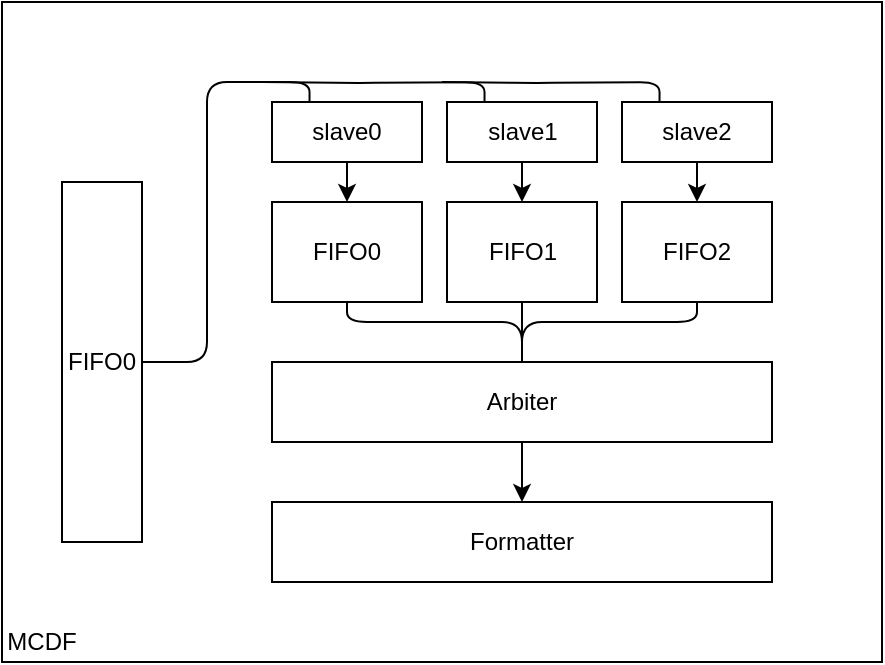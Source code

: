 <mxfile version="13.7.6" type="github">
  <diagram id="-qIr2_UXZxA3kkLqqSqM" name="Page-1">
    <mxGraphModel dx="677" dy="363" grid="1" gridSize="10" guides="1" tooltips="1" connect="1" arrows="1" fold="1" page="1" pageScale="1" pageWidth="850" pageHeight="1100" math="0" shadow="0">
      <root>
        <mxCell id="0" />
        <mxCell id="1" parent="0" />
        <mxCell id="Y9nZwd153pjmUSm361T4-1" value="&lt;br&gt;&lt;br&gt;&lt;br&gt;&lt;br&gt;" style="rounded=0;whiteSpace=wrap;html=1;" vertex="1" parent="1">
          <mxGeometry x="220" y="200" width="440" height="330" as="geometry" />
        </mxCell>
        <mxCell id="Y9nZwd153pjmUSm361T4-21" style="edgeStyle=orthogonalEdgeStyle;rounded=0;orthogonalLoop=1;jettySize=auto;html=1;exitX=0.5;exitY=1;exitDx=0;exitDy=0;entryX=0.5;entryY=0;entryDx=0;entryDy=0;" edge="1" parent="1" source="Y9nZwd153pjmUSm361T4-2" target="Y9nZwd153pjmUSm361T4-7">
          <mxGeometry relative="1" as="geometry" />
        </mxCell>
        <mxCell id="Y9nZwd153pjmUSm361T4-2" value="slave0" style="rounded=0;whiteSpace=wrap;html=1;" vertex="1" parent="1">
          <mxGeometry x="355" y="250" width="75" height="30" as="geometry" />
        </mxCell>
        <mxCell id="Y9nZwd153pjmUSm361T4-101" style="edgeStyle=elbowEdgeStyle;rounded=0;sketch=0;jumpStyle=none;orthogonalLoop=1;jettySize=auto;html=1;exitX=1;exitY=0.5;exitDx=0;exitDy=0;shadow=0;startArrow=none;startFill=0;endArrow=none;endFill=0;" edge="1" parent="1" source="Y9nZwd153pjmUSm361T4-6" target="Y9nZwd153pjmUSm361T4-1">
          <mxGeometry relative="1" as="geometry">
            <Array as="points">
              <mxPoint x="320" y="360" />
            </Array>
          </mxGeometry>
        </mxCell>
        <mxCell id="Y9nZwd153pjmUSm361T4-6" value="FIFO0" style="rounded=0;whiteSpace=wrap;html=1;" vertex="1" parent="1">
          <mxGeometry x="250" y="290" width="40" height="180" as="geometry" />
        </mxCell>
        <mxCell id="Y9nZwd153pjmUSm361T4-98" style="edgeStyle=orthogonalEdgeStyle;rounded=0;sketch=0;jumpStyle=none;orthogonalLoop=1;jettySize=auto;html=1;exitX=0.5;exitY=1;exitDx=0;exitDy=0;shadow=0;startArrow=none;startFill=0;endArrow=none;endFill=0;" edge="1" parent="1" source="Y9nZwd153pjmUSm361T4-9" target="Y9nZwd153pjmUSm361T4-15">
          <mxGeometry relative="1" as="geometry" />
        </mxCell>
        <mxCell id="Y9nZwd153pjmUSm361T4-9" value="FIFO1" style="rounded=0;whiteSpace=wrap;html=1;" vertex="1" parent="1">
          <mxGeometry x="442.5" y="300" width="75" height="50" as="geometry" />
        </mxCell>
        <mxCell id="Y9nZwd153pjmUSm361T4-22" style="edgeStyle=orthogonalEdgeStyle;rounded=0;orthogonalLoop=1;jettySize=auto;html=1;exitX=0.5;exitY=1;exitDx=0;exitDy=0;entryX=0.5;entryY=0;entryDx=0;entryDy=0;" edge="1" parent="1" source="Y9nZwd153pjmUSm361T4-11" target="Y9nZwd153pjmUSm361T4-9">
          <mxGeometry relative="1" as="geometry" />
        </mxCell>
        <mxCell id="Y9nZwd153pjmUSm361T4-11" value="slave1" style="rounded=0;whiteSpace=wrap;html=1;" vertex="1" parent="1">
          <mxGeometry x="442.5" y="250" width="75" height="30" as="geometry" />
        </mxCell>
        <mxCell id="Y9nZwd153pjmUSm361T4-12" value="FIFO2" style="rounded=0;whiteSpace=wrap;html=1;" vertex="1" parent="1">
          <mxGeometry x="530" y="300" width="75" height="50" as="geometry" />
        </mxCell>
        <mxCell id="Y9nZwd153pjmUSm361T4-23" style="edgeStyle=orthogonalEdgeStyle;rounded=0;orthogonalLoop=1;jettySize=auto;html=1;exitX=0.5;exitY=1;exitDx=0;exitDy=0;entryX=0.5;entryY=0;entryDx=0;entryDy=0;" edge="1" parent="1" source="Y9nZwd153pjmUSm361T4-13" target="Y9nZwd153pjmUSm361T4-12">
          <mxGeometry relative="1" as="geometry" />
        </mxCell>
        <mxCell id="Y9nZwd153pjmUSm361T4-13" value="slave2" style="rounded=0;whiteSpace=wrap;html=1;" vertex="1" parent="1">
          <mxGeometry x="530" y="250" width="75" height="30" as="geometry" />
        </mxCell>
        <mxCell id="Y9nZwd153pjmUSm361T4-14" value="MCDF&lt;br&gt;" style="text;html=1;strokeColor=none;fillColor=none;align=center;verticalAlign=middle;whiteSpace=wrap;rounded=0;" vertex="1" parent="1">
          <mxGeometry x="220" y="510" width="40" height="20" as="geometry" />
        </mxCell>
        <mxCell id="Y9nZwd153pjmUSm361T4-80" value="" style="edgeStyle=orthogonalEdgeStyle;rounded=0;jumpStyle=arc;orthogonalLoop=1;jettySize=auto;html=1;" edge="1" parent="1" source="Y9nZwd153pjmUSm361T4-15" target="Y9nZwd153pjmUSm361T4-79">
          <mxGeometry relative="1" as="geometry" />
        </mxCell>
        <mxCell id="Y9nZwd153pjmUSm361T4-15" value="Arbiter&lt;br&gt;" style="rounded=0;whiteSpace=wrap;html=1;" vertex="1" parent="1">
          <mxGeometry x="355" y="380" width="250" height="40" as="geometry" />
        </mxCell>
        <mxCell id="Y9nZwd153pjmUSm361T4-79" value="Formatter" style="whiteSpace=wrap;html=1;rounded=0;" vertex="1" parent="1">
          <mxGeometry x="355" y="450" width="250" height="40" as="geometry" />
        </mxCell>
        <mxCell id="Y9nZwd153pjmUSm361T4-7" value="FIFO0" style="rounded=0;whiteSpace=wrap;html=1;shadow=0;" vertex="1" parent="1">
          <mxGeometry x="355" y="300" width="75" height="50" as="geometry" />
        </mxCell>
        <mxCell id="Y9nZwd153pjmUSm361T4-99" value="" style="endArrow=none;html=1;shadow=0;entryX=0.5;entryY=1;entryDx=0;entryDy=0;edgeStyle=orthogonalEdgeStyle;exitX=0.5;exitY=0;exitDx=0;exitDy=0;" edge="1" parent="1" source="Y9nZwd153pjmUSm361T4-15" target="Y9nZwd153pjmUSm361T4-7">
          <mxGeometry width="50" height="50" relative="1" as="geometry">
            <mxPoint x="400" y="380" as="sourcePoint" />
            <mxPoint x="450" y="330" as="targetPoint" />
            <Array as="points">
              <mxPoint x="480" y="360" />
              <mxPoint x="393" y="360" />
            </Array>
          </mxGeometry>
        </mxCell>
        <mxCell id="Y9nZwd153pjmUSm361T4-100" value="" style="endArrow=none;html=1;shadow=0;entryX=0.5;entryY=1;entryDx=0;entryDy=0;edgeStyle=orthogonalEdgeStyle;exitX=0.5;exitY=0;exitDx=0;exitDy=0;" edge="1" parent="1" source="Y9nZwd153pjmUSm361T4-15" target="Y9nZwd153pjmUSm361T4-12">
          <mxGeometry width="50" height="50" relative="1" as="geometry">
            <mxPoint x="400" y="380" as="sourcePoint" />
            <mxPoint x="450" y="330" as="targetPoint" />
            <Array as="points">
              <mxPoint x="480" y="360" />
              <mxPoint x="568" y="360" />
            </Array>
          </mxGeometry>
        </mxCell>
        <mxCell id="Y9nZwd153pjmUSm361T4-102" value="" style="endArrow=none;html=1;shadow=0;edgeStyle=orthogonalEdgeStyle;exitX=1;exitY=0.5;exitDx=0;exitDy=0;entryX=0.25;entryY=0;entryDx=0;entryDy=0;" edge="1" parent="1" source="Y9nZwd153pjmUSm361T4-6" target="Y9nZwd153pjmUSm361T4-2">
          <mxGeometry width="50" height="50" relative="1" as="geometry">
            <mxPoint x="460" y="400" as="sourcePoint" />
            <mxPoint x="510" y="350" as="targetPoint" />
          </mxGeometry>
        </mxCell>
        <mxCell id="Y9nZwd153pjmUSm361T4-103" value="" style="endArrow=none;html=1;shadow=0;entryX=0.25;entryY=0;entryDx=0;entryDy=0;edgeStyle=orthogonalEdgeStyle;" edge="1" parent="1" target="Y9nZwd153pjmUSm361T4-11">
          <mxGeometry width="50" height="50" relative="1" as="geometry">
            <mxPoint x="350" y="240" as="sourcePoint" />
            <mxPoint x="510" y="350" as="targetPoint" />
          </mxGeometry>
        </mxCell>
        <mxCell id="Y9nZwd153pjmUSm361T4-104" value="" style="endArrow=none;html=1;shadow=0;entryX=0.25;entryY=0;entryDx=0;entryDy=0;edgeStyle=orthogonalEdgeStyle;" edge="1" parent="1" target="Y9nZwd153pjmUSm361T4-13">
          <mxGeometry width="50" height="50" relative="1" as="geometry">
            <mxPoint x="440" y="240" as="sourcePoint" />
            <mxPoint x="510" y="350" as="targetPoint" />
          </mxGeometry>
        </mxCell>
      </root>
    </mxGraphModel>
  </diagram>
</mxfile>
